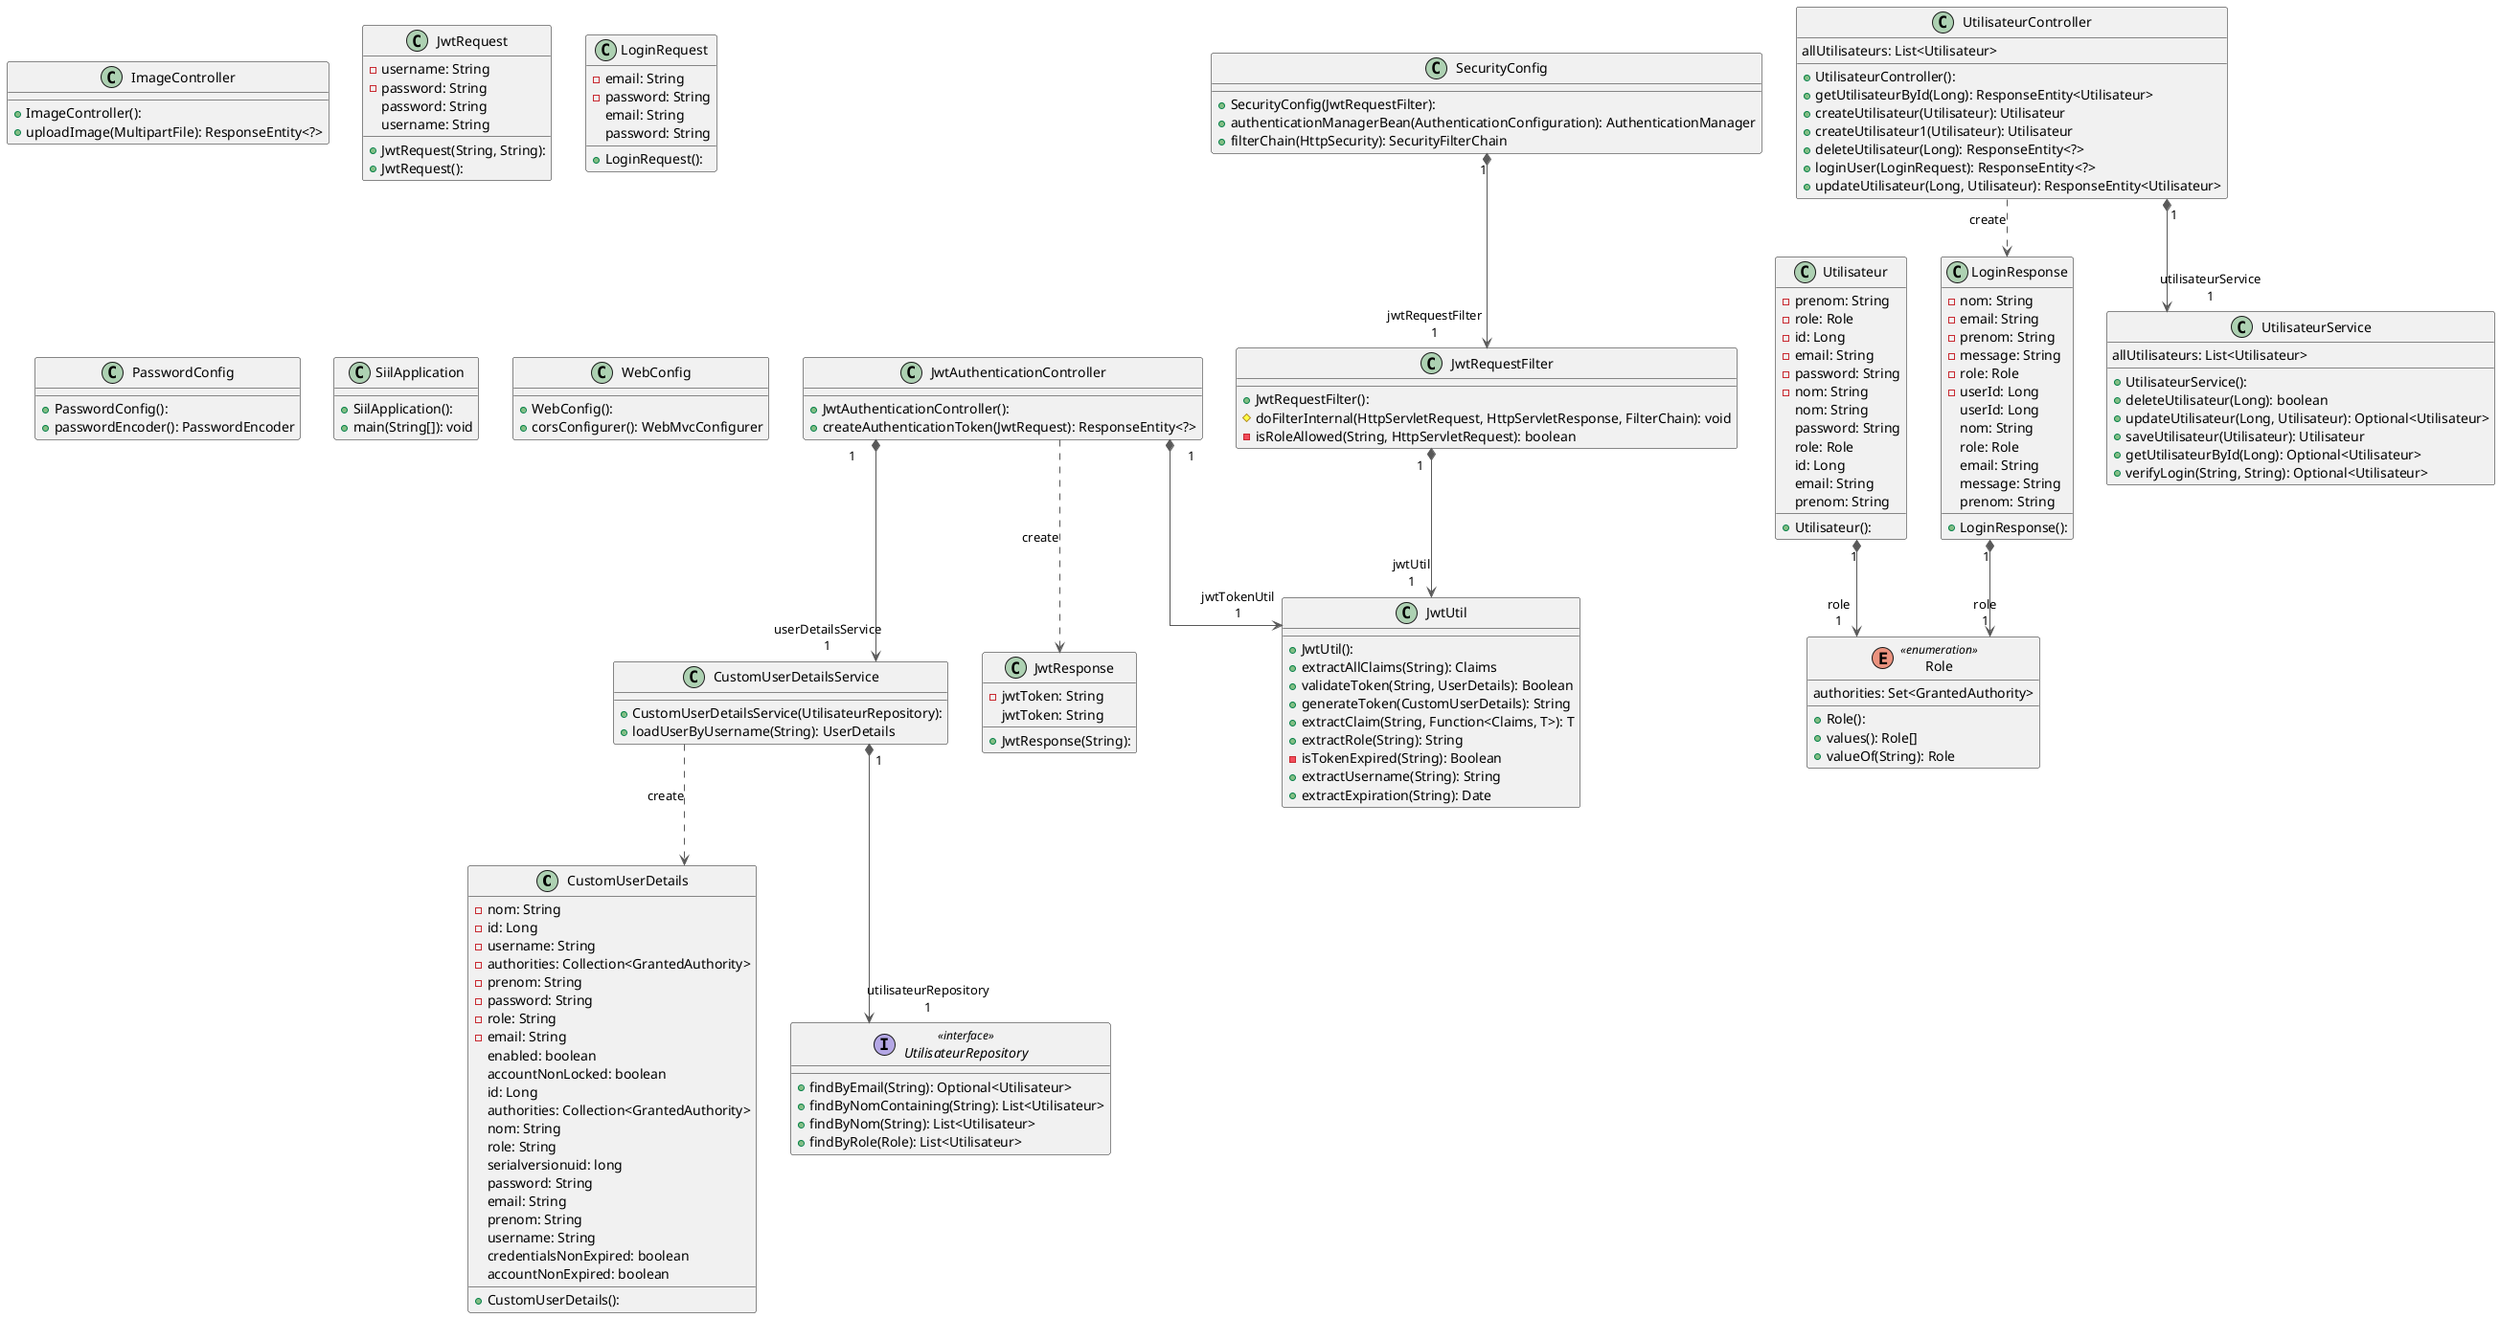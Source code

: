 @startuml


top to bottom direction
skinparam linetype ortho

class CustomUserDetails {
  + CustomUserDetails(): 
  - nom: String
  - id: Long
  - username: String
  - authorities: Collection<GrantedAuthority>
  - prenom: String
  - password: String
  - role: String
  - email: String
   enabled: boolean
   accountNonLocked: boolean
   id: Long
   authorities: Collection<GrantedAuthority>
   nom: String
   role: String
   serialversionuid: long
   password: String
   email: String
   prenom: String
   username: String
   credentialsNonExpired: boolean
   accountNonExpired: boolean
}
class CustomUserDetailsService {
  + CustomUserDetailsService(UtilisateurRepository): 
  + loadUserByUsername(String): UserDetails
}
class ImageController {
  + ImageController(): 
  + uploadImage(MultipartFile): ResponseEntity<?>
}
class JwtAuthenticationController {
  + JwtAuthenticationController(): 
  + createAuthenticationToken(JwtRequest): ResponseEntity<?>
}
class JwtRequest {
  + JwtRequest(String, String): 
  + JwtRequest(): 
  - username: String
  - password: String
   password: String
   username: String
}
class JwtRequestFilter {
  + JwtRequestFilter(): 
  # doFilterInternal(HttpServletRequest, HttpServletResponse, FilterChain): void
  - isRoleAllowed(String, HttpServletRequest): boolean
}
class JwtResponse {
  + JwtResponse(String): 
  - jwtToken: String
   jwtToken: String
}
class JwtUtil {
  + JwtUtil(): 
  + extractAllClaims(String): Claims
  + validateToken(String, UserDetails): Boolean
  + generateToken(CustomUserDetails): String
  + extractClaim(String, Function<Claims, T>): T
  + extractRole(String): String
  - isTokenExpired(String): Boolean
  + extractUsername(String): String
  + extractExpiration(String): Date
}
class LoginRequest {
  + LoginRequest(): 
  - email: String
  - password: String
   email: String
   password: String
}
class LoginResponse {
  + LoginResponse(): 
  - nom: String
  - email: String
  - prenom: String
  - message: String
  - role: Role
  - userId: Long
   userId: Long
   nom: String
   role: Role
   email: String
   message: String
   prenom: String
}
class PasswordConfig {
  + PasswordConfig(): 
  + passwordEncoder(): PasswordEncoder
}
enum Role << enumeration >> {
  + Role(): 
  + values(): Role[]
  + valueOf(String): Role
   authorities: Set<GrantedAuthority>
}
class SecurityConfig {
  + SecurityConfig(JwtRequestFilter): 
  + authenticationManagerBean(AuthenticationConfiguration): AuthenticationManager
  + filterChain(HttpSecurity): SecurityFilterChain
}
class SiilApplication {
  + SiilApplication(): 
  + main(String[]): void
}
class Utilisateur {
  + Utilisateur(): 
  - prenom: String
  - role: Role
  - id: Long
  - email: String
  - password: String
  - nom: String
   nom: String
   password: String
   role: Role
   id: Long
   email: String
   prenom: String
}
class UtilisateurController {
  + UtilisateurController(): 
  + getUtilisateurById(Long): ResponseEntity<Utilisateur>
  + createUtilisateur(Utilisateur): Utilisateur
  + createUtilisateur1(Utilisateur): Utilisateur
  + deleteUtilisateur(Long): ResponseEntity<?>
  + loginUser(LoginRequest): ResponseEntity<?>
  + updateUtilisateur(Long, Utilisateur): ResponseEntity<Utilisateur>
   allUtilisateurs: List<Utilisateur>
}
interface UtilisateurRepository << interface >> {
  + findByEmail(String): Optional<Utilisateur>
  + findByNomContaining(String): List<Utilisateur>
  + findByNom(String): List<Utilisateur>
  + findByRole(Role): List<Utilisateur>
}
class UtilisateurService {
  + UtilisateurService(): 
  + deleteUtilisateur(Long): boolean
  + updateUtilisateur(Long, Utilisateur): Optional<Utilisateur>
  + saveUtilisateur(Utilisateur): Utilisateur
  + getUtilisateurById(Long): Optional<Utilisateur>
  + verifyLogin(String, String): Optional<Utilisateur>
   allUtilisateurs: List<Utilisateur>
}
class WebConfig {
  + WebConfig(): 
  + corsConfigurer(): WebMvcConfigurer
}

CustomUserDetailsService     -[#595959,dashed]->  CustomUserDetails           : "«create»"
CustomUserDetailsService    "1" *-[#595959,plain]-> "utilisateurRepository\n1" UtilisateurRepository       
JwtAuthenticationController "1" *-[#595959,plain]-> "userDetailsService\n1" CustomUserDetailsService    
JwtAuthenticationController  -[#595959,dashed]->  JwtResponse                 : "«create»"
JwtAuthenticationController "1" *-[#595959,plain]-> "jwtTokenUtil\n1" JwtUtil                     
JwtRequestFilter            "1" *-[#595959,plain]-> "jwtUtil\n1" JwtUtil                     
LoginResponse               "1" *-[#595959,plain]-> "role\n1" Role                        
SecurityConfig              "1" *-[#595959,plain]-> "jwtRequestFilter\n1" JwtRequestFilter            
Utilisateur                 "1" *-[#595959,plain]-> "role\n1" Role                        
UtilisateurController        -[#595959,dashed]->  LoginResponse               : "«create»"
UtilisateurController       "1" *-[#595959,plain]-> "utilisateurService\n1" UtilisateurService          
@enduml

